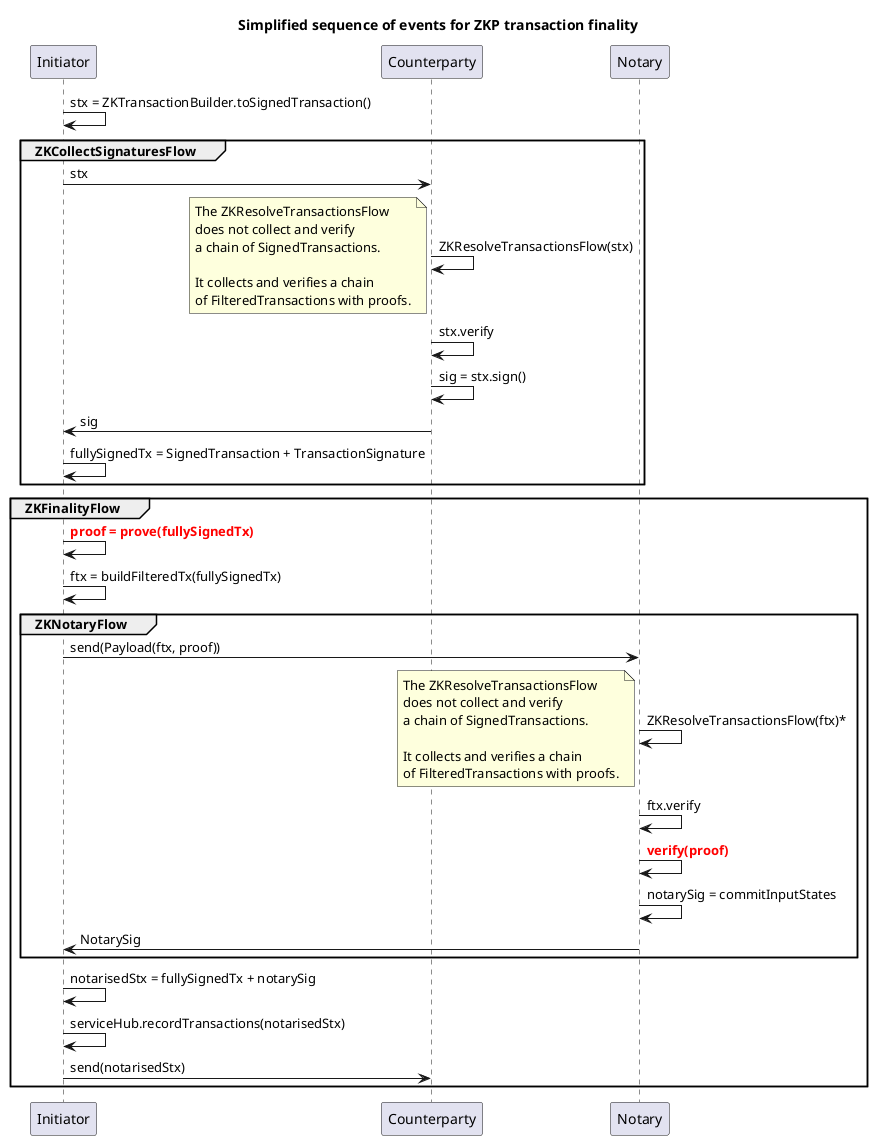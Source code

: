 @startuml
title Simplified sequence of events for ZKP transaction finality
skinparam backgroundColor white



Init as "Initiator" -> Init: stx = ZKTransactionBuilder.toSignedTransaction()
group ZKCollectSignaturesFlow
    Init -> ctp as "Counterparty": stx
    ctp -> ctp: ZKResolveTransactionsFlow(stx)
    note left
        The ZKResolveTransactionsFlow
        does not collect and verify
        a chain of SignedTransactions.

        It collects and verifies a chain
        of FilteredTransactions with proofs.
    end note
    ctp -> ctp: stx.verify
    ctp -> ctp: sig = stx.sign()
    ctp -> Init: sig
    Init -> Init: fullySignedTx = SignedTransaction + TransactionSignature
end

group ZKFinalityFlow
    Init -> Init: <font color=red><b>proof = prove(fullySignedTx)</b></font>
    Init -> Init: ftx = buildFilteredTx(fullySignedTx)
    group ZKNotaryFlow
        Init -> notary as "Notary":  send(Payload(ftx, proof))
        notary -> notary: ZKResolveTransactionsFlow(ftx)*
        note left
            The ZKResolveTransactionsFlow
            does not collect and verify
            a chain of SignedTransactions.

            It collects and verifies a chain
            of FilteredTransactions with proofs.
        end note
        notary -> notary: ftx.verify
        notary -> notary: <font color=red><b>verify(proof)</b></font>
        notary -> notary: notarySig = commitInputStates
        notary -> Init: NotarySig
    end
    Init -> Init: notarisedStx = fullySignedTx + notarySig
    Init -> Init: serviceHub.recordTransactions(notarisedStx)
    Init -> ctp: send(notarisedStx)
end
@enduml